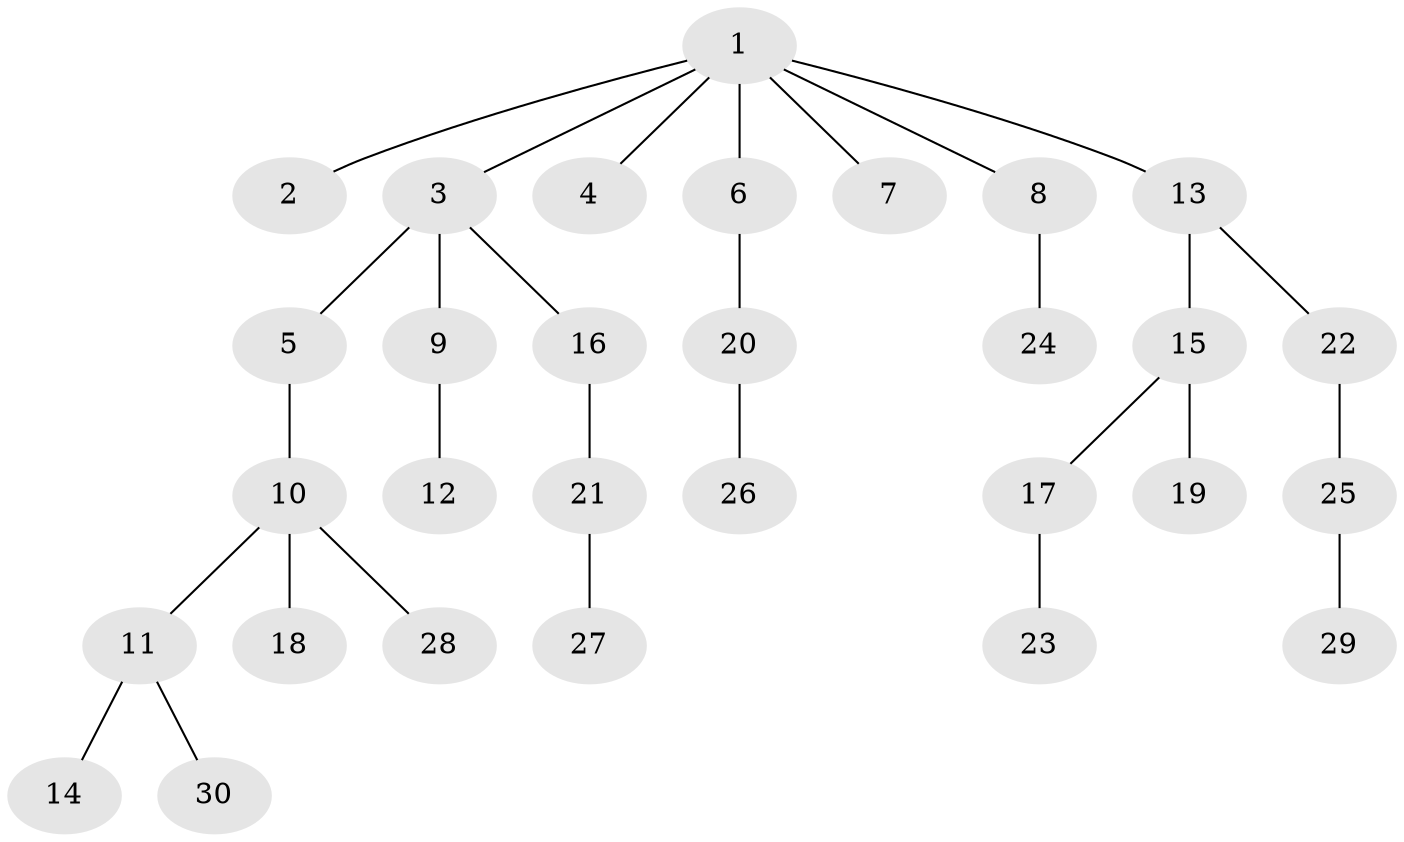 // original degree distribution, {4: 0.028169014084507043, 2: 0.22535211267605634, 5: 0.056338028169014086, 3: 0.18309859154929578, 1: 0.49295774647887325, 6: 0.014084507042253521}
// Generated by graph-tools (version 1.1) at 2025/51/03/04/25 22:51:37]
// undirected, 30 vertices, 29 edges
graph export_dot {
  node [color=gray90,style=filled];
  1;
  2;
  3;
  4;
  5;
  6;
  7;
  8;
  9;
  10;
  11;
  12;
  13;
  14;
  15;
  16;
  17;
  18;
  19;
  20;
  21;
  22;
  23;
  24;
  25;
  26;
  27;
  28;
  29;
  30;
  1 -- 2 [weight=1.0];
  1 -- 3 [weight=1.0];
  1 -- 4 [weight=1.0];
  1 -- 6 [weight=1.0];
  1 -- 7 [weight=1.0];
  1 -- 8 [weight=1.0];
  1 -- 13 [weight=1.0];
  3 -- 5 [weight=1.0];
  3 -- 9 [weight=1.0];
  3 -- 16 [weight=1.0];
  5 -- 10 [weight=1.0];
  6 -- 20 [weight=1.0];
  8 -- 24 [weight=1.0];
  9 -- 12 [weight=2.0];
  10 -- 11 [weight=1.0];
  10 -- 18 [weight=1.0];
  10 -- 28 [weight=1.0];
  11 -- 14 [weight=1.0];
  11 -- 30 [weight=1.0];
  13 -- 15 [weight=2.0];
  13 -- 22 [weight=1.0];
  15 -- 17 [weight=1.0];
  15 -- 19 [weight=1.0];
  16 -- 21 [weight=1.0];
  17 -- 23 [weight=1.0];
  20 -- 26 [weight=2.0];
  21 -- 27 [weight=1.0];
  22 -- 25 [weight=1.0];
  25 -- 29 [weight=1.0];
}
